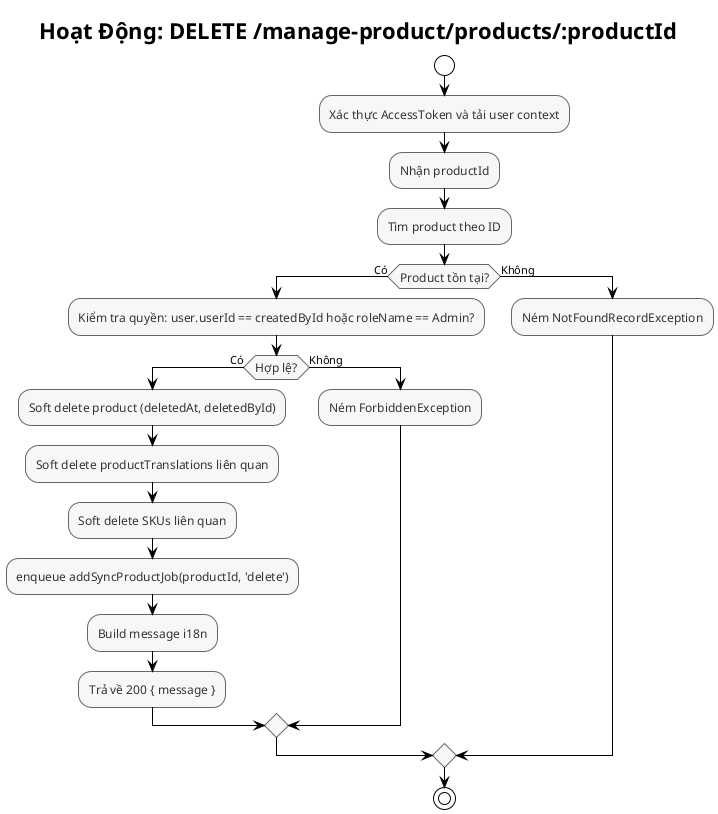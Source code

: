 @startuml Manage Product Delete Activity
!theme plain
skinparam backgroundColor #FFFFFF
skinparam activityFontSize 12
skinparam activityFontColor #333333
skinparam activityBorderColor #666666
skinparam activityBackgroundColor #F7F7F7

title Hoạt Động: DELETE /manage-product/products/:productId

start
:Xác thực AccessToken và tải user context;
:Nhận productId;
:Tìm product theo ID;
if (Product tồn tại?) then (Có)
  :Kiểm tra quyền: user.userId == createdById hoặc roleName == Admin?;
  if (Hợp lệ?) then (Có)
    :Soft delete product (deletedAt, deletedById);
    :Soft delete productTranslations liên quan;
    :Soft delete SKUs liên quan;
    :enqueue addSyncProductJob(productId, 'delete');
    :Build message i18n;
    :Trả về 200 { message };
  else (Không)
    :Ném ForbiddenException;
  endif
else (Không)
  :Ném NotFoundRecordException;
endif
stop

@enduml


